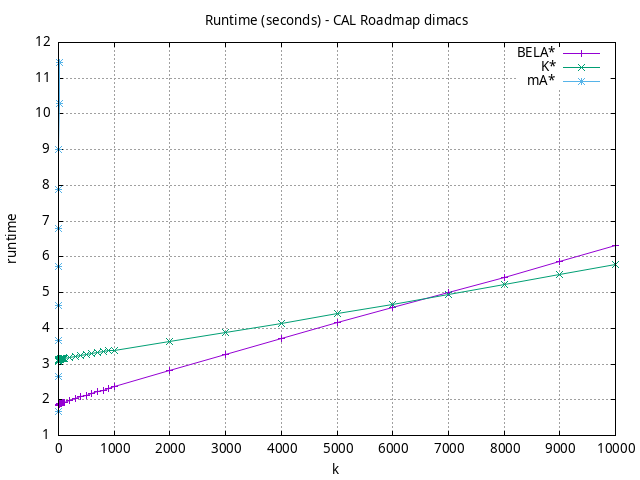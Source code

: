 #!/usr/bin/gnuplot
# -*- coding: utf-8 -*-
#
# results/roadmap/dimacs/CAL/USA-road-d.CAL.heuristic.runtime.gnuplot
#
# Started on 01/09/2024 14:36:03
# Author: Carlos Linares López
set grid
set xlabel "k"
set ylabel "runtime"

set title "Runtime (seconds) - CAL Roadmap dimacs"

set terminal png enhanced font "Ariel,10"
set output 'USA-road-d.CAL.heuristic.runtime.png'

plot "-" title "BELA*"      with linesp, "-" title "K*"      with linesp, "-" title "mA*"      with linesp

	1 1.82762237
	2 1.868373063
	3 1.8695394840000004
	4 1.8719613169999996
	5 1.8759478209999998
	6 1.876158202
	7 1.8789402959999995
	8 1.88038948
	9 1.882239603
	10 1.86890095
	20 1.88149618
	30 1.88843624
	40 1.896292713
	50 1.901300473
	60 1.90540781
	70 1.9157920300000004
	80 1.9190864000000003
	90 1.92579367
	100 1.9280662400000004
	200 1.9765330699999994
	300 2.02682226
	400 2.07772004
	500 2.12399434
	600 2.17293709
	700 2.22053785
	800 2.27060621
	900 2.31596034
	1000 2.358978
	2000 2.81525726
	3000 3.2575213300000003
	4000 3.70832119
	5000 4.152798000000001
	6000 4.5734989299999995
	7000 4.99811226
	8000 5.435429899999998
	9000 5.8717102
	10000 6.307821100000001
end
	1 3.070829668
	2 3.084828816
	3 3.096123124
	4 3.1000423699999997
	5 3.1111099099999997
	6 3.1162215499999997
	7 3.1209500699999997
	8 3.1239086499999997
	9 3.1264784700000003
	10 3.11620137
	20 3.1285004799999996
	30 3.1385697100000005
	40 3.14424434
	50 3.1493934699999993
	60 3.15270307
	70 3.1582143400000002
	80 3.16267169
	90 3.166902540000001
	100 3.156827009999999
	200 3.1844041799999996
	300 3.2118890799999997
	400 3.23844708
	500 3.26582027
	600 3.2921230799999996
	700 3.31671999
	800 3.3437298200000005
	900 3.36988449
	1000 3.3749504199999993
	2000 3.62063455
	3000 3.8811514300000005
	4000 4.13712481
	5000 4.40082474
	6000 4.67361962
	7000 4.95191038
	8000 5.23162241
	9000 5.515283009999999
	10000 5.79763333
end
	1 1.6584198679999997
	2 2.6431486229999996
	3 3.6556493699999995
	4 4.6344819699999995
	5 5.729279270000001
	6 6.786317059999999
	7 7.88883017
	8 9.007732190000002
	9 10.28213328
	10 11.443331779999996
end
